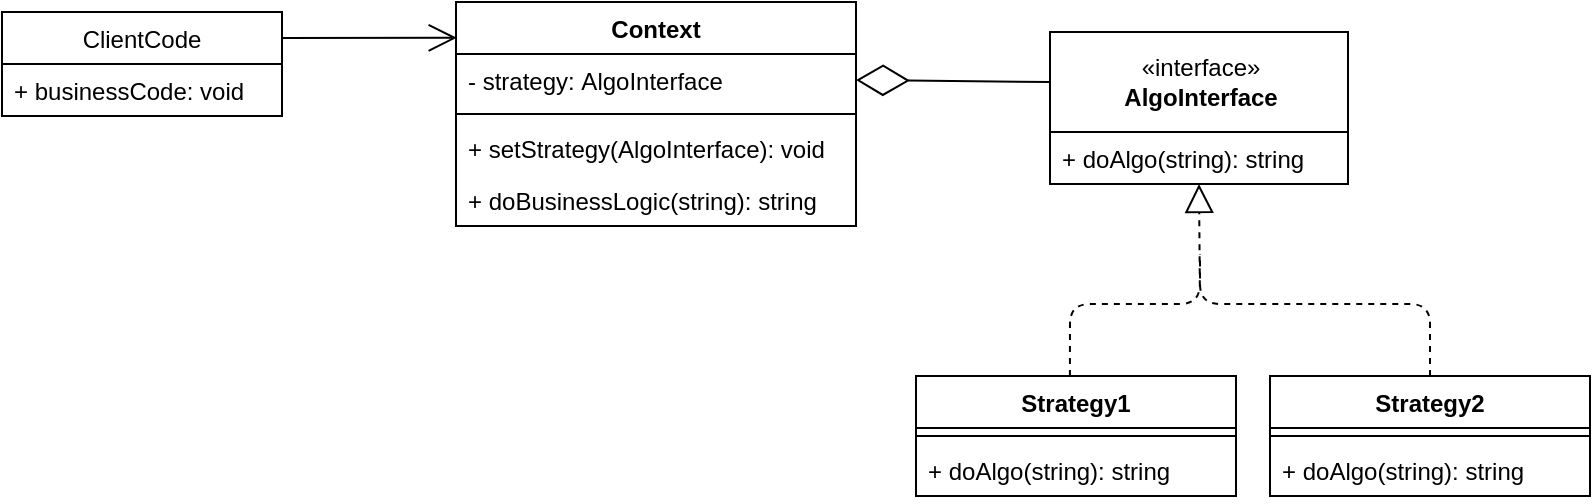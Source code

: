 <mxfile version="14.7.4" type="embed"><diagram id="C5RBs43oDa-KdzZeNtuy" name="Page-1"><mxGraphModel dx="760" dy="673" grid="1" gridSize="5" guides="1" tooltips="1" connect="1" arrows="1" fold="1" page="1" pageScale="1" pageWidth="1169" pageHeight="827" math="0" shadow="0"><root><mxCell id="WIyWlLk6GJQsqaUBKTNV-0"/><mxCell id="WIyWlLk6GJQsqaUBKTNV-1" parent="WIyWlLk6GJQsqaUBKTNV-0"/><mxCell id="rQrhhi6lgaTNtGIW33q6-0" value="ClientCode" style="swimlane;fontStyle=0;childLayout=stackLayout;horizontal=1;startSize=26;fillColor=none;horizontalStack=0;resizeParent=1;resizeParentMax=0;resizeLast=0;collapsible=1;marginBottom=0;" parent="WIyWlLk6GJQsqaUBKTNV-1" vertex="1"><mxGeometry x="103" y="125" width="140" height="52" as="geometry"/></mxCell><mxCell id="rQrhhi6lgaTNtGIW33q6-1" value="+ businessCode: void" style="text;strokeColor=none;fillColor=none;align=left;verticalAlign=top;spacingLeft=4;spacingRight=4;overflow=hidden;rotatable=0;points=[[0,0.5],[1,0.5]];portConstraint=eastwest;" parent="rQrhhi6lgaTNtGIW33q6-0" vertex="1"><mxGeometry y="26" width="140" height="26" as="geometry"/></mxCell><mxCell id="0" value="Context" style="swimlane;fontStyle=1;align=center;verticalAlign=top;childLayout=stackLayout;horizontal=1;startSize=26;horizontalStack=0;resizeParent=1;resizeParentMax=0;resizeLast=0;collapsible=1;marginBottom=0;" parent="WIyWlLk6GJQsqaUBKTNV-1" vertex="1"><mxGeometry x="330" y="120" width="200" height="112" as="geometry"/></mxCell><mxCell id="1" value="- strategy: AlgoInterface" style="text;strokeColor=none;fillColor=none;align=left;verticalAlign=top;spacingLeft=4;spacingRight=4;overflow=hidden;rotatable=0;points=[[0,0.5],[1,0.5]];portConstraint=eastwest;" parent="0" vertex="1"><mxGeometry y="26" width="200" height="26" as="geometry"/></mxCell><mxCell id="2" value="" style="line;strokeWidth=1;fillColor=none;align=left;verticalAlign=middle;spacingTop=-1;spacingLeft=3;spacingRight=3;rotatable=0;labelPosition=right;points=[];portConstraint=eastwest;" parent="0" vertex="1"><mxGeometry y="52" width="200" height="8" as="geometry"/></mxCell><mxCell id="3" value="+ setStrategy(AlgoInterface): void" style="text;strokeColor=none;fillColor=none;align=left;verticalAlign=top;spacingLeft=4;spacingRight=4;overflow=hidden;rotatable=0;points=[[0,0.5],[1,0.5]];portConstraint=eastwest;fontStyle=0" parent="0" vertex="1"><mxGeometry y="60" width="200" height="26" as="geometry"/></mxCell><mxCell id="19" value="+ doBusinessLogic(string): string" style="text;strokeColor=none;fillColor=none;align=left;verticalAlign=top;spacingLeft=4;spacingRight=4;overflow=hidden;rotatable=0;points=[[0,0.5],[1,0.5]];portConstraint=eastwest;" parent="0" vertex="1"><mxGeometry y="86" width="200" height="26" as="geometry"/></mxCell><mxCell id="4" value="Strategy1" style="swimlane;fontStyle=1;align=center;verticalAlign=top;childLayout=stackLayout;horizontal=1;startSize=26;horizontalStack=0;resizeParent=1;resizeParentMax=0;resizeLast=0;collapsible=1;marginBottom=0;" parent="WIyWlLk6GJQsqaUBKTNV-1" vertex="1"><mxGeometry x="560" y="307" width="160" height="60" as="geometry"/></mxCell><mxCell id="6" value="" style="line;strokeWidth=1;fillColor=none;align=left;verticalAlign=middle;spacingTop=-1;spacingLeft=3;spacingRight=3;rotatable=0;labelPosition=right;points=[];portConstraint=eastwest;" parent="4" vertex="1"><mxGeometry y="26" width="160" height="8" as="geometry"/></mxCell><mxCell id="21" value="+ doAlgo(string): string" style="text;strokeColor=none;fillColor=none;align=left;verticalAlign=top;spacingLeft=4;spacingRight=4;overflow=hidden;rotatable=0;points=[[0,0.5],[1,0.5]];portConstraint=eastwest;" parent="4" vertex="1"><mxGeometry y="34" width="160" height="26" as="geometry"/></mxCell><mxCell id="9" value="" style="endArrow=diamondThin;endFill=0;endSize=24;html=1;entryX=1;entryY=0.5;entryDx=0;entryDy=0;exitX=0;exitY=0.5;exitDx=0;exitDy=0;" parent="WIyWlLk6GJQsqaUBKTNV-1" source="17" target="1" edge="1"><mxGeometry width="160" relative="1" as="geometry"><mxPoint x="779.68" y="157.372" as="sourcePoint"/><mxPoint x="730" y="170" as="targetPoint"/></mxGeometry></mxCell><mxCell id="10" value="" style="endArrow=open;endFill=1;endSize=12;html=1;exitX=1;exitY=0.25;exitDx=0;exitDy=0;entryX=0.002;entryY=0.16;entryDx=0;entryDy=0;entryPerimeter=0;" parent="WIyWlLk6GJQsqaUBKTNV-1" source="rQrhhi6lgaTNtGIW33q6-0" target="0" edge="1"><mxGeometry width="160" relative="1" as="geometry"><mxPoint x="220" y="170" as="sourcePoint"/><mxPoint x="360" y="170" as="targetPoint"/></mxGeometry></mxCell><mxCell id="11" value="+ doAlgo(string): string" style="text;strokeColor=none;fillColor=none;align=left;verticalAlign=top;spacingLeft=4;spacingRight=4;overflow=hidden;rotatable=0;points=[[0,0.5],[1,0.5]];portConstraint=eastwest;" parent="WIyWlLk6GJQsqaUBKTNV-1" vertex="1"><mxGeometry x="627" y="185" width="149" height="26" as="geometry"/></mxCell><mxCell id="17" value="«interface»&lt;br&gt;&lt;b&gt;AlgoInterface&lt;/b&gt;" style="html=1;" parent="WIyWlLk6GJQsqaUBKTNV-1" vertex="1"><mxGeometry x="627" y="135" width="149" height="50" as="geometry"/></mxCell><mxCell id="18" value="" style="html=1;fillColor=none;" parent="WIyWlLk6GJQsqaUBKTNV-1" vertex="1"><mxGeometry x="627" y="185" width="149" height="26" as="geometry"/></mxCell><mxCell id="23" value="" style="endArrow=block;dashed=1;endFill=0;endSize=12;html=1;entryX=0.5;entryY=1;entryDx=0;entryDy=0;exitX=0.481;exitY=-0.001;exitDx=0;exitDy=0;exitPerimeter=0;" parent="WIyWlLk6GJQsqaUBKTNV-1" source="4" target="18" edge="1"><mxGeometry width="160" relative="1" as="geometry"><mxPoint x="635" y="273" as="sourcePoint"/><mxPoint x="799" y="311" as="targetPoint"/><Array as="points"><mxPoint x="637" y="271"/><mxPoint x="702" y="271"/></Array></mxGeometry></mxCell><mxCell id="24" value="Strategy2" style="swimlane;fontStyle=1;align=center;verticalAlign=top;childLayout=stackLayout;horizontal=1;startSize=26;horizontalStack=0;resizeParent=1;resizeParentMax=0;resizeLast=0;collapsible=1;marginBottom=0;" parent="WIyWlLk6GJQsqaUBKTNV-1" vertex="1"><mxGeometry x="737" y="307" width="160" height="60" as="geometry"/></mxCell><mxCell id="25" value="" style="line;strokeWidth=1;fillColor=none;align=left;verticalAlign=middle;spacingTop=-1;spacingLeft=3;spacingRight=3;rotatable=0;labelPosition=right;points=[];portConstraint=eastwest;" parent="24" vertex="1"><mxGeometry y="26" width="160" height="8" as="geometry"/></mxCell><mxCell id="26" value="+ doAlgo(string): string" style="text;strokeColor=none;fillColor=none;align=left;verticalAlign=top;spacingLeft=4;spacingRight=4;overflow=hidden;rotatable=0;points=[[0,0.5],[1,0.5]];portConstraint=eastwest;" parent="24" vertex="1"><mxGeometry y="34" width="160" height="26" as="geometry"/></mxCell><mxCell id="28" value="" style="endArrow=none;dashed=1;html=1;" parent="WIyWlLk6GJQsqaUBKTNV-1" edge="1"><mxGeometry width="50" height="50" relative="1" as="geometry"><mxPoint x="817" y="307" as="sourcePoint"/><mxPoint x="702" y="246" as="targetPoint"/><Array as="points"><mxPoint x="817" y="271"/><mxPoint x="702" y="271"/></Array></mxGeometry></mxCell></root></mxGraphModel></diagram></mxfile>